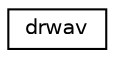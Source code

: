 digraph "Graphical Class Hierarchy"
{
 // LATEX_PDF_SIZE
  edge [fontname="Helvetica",fontsize="10",labelfontname="Helvetica",labelfontsize="10"];
  node [fontname="Helvetica",fontsize="10",shape=record];
  rankdir="LR";
  Node0 [label="drwav",height=0.2,width=0.4,color="black", fillcolor="white", style="filled",URL="$structdrwav.html",tooltip=" "];
}

